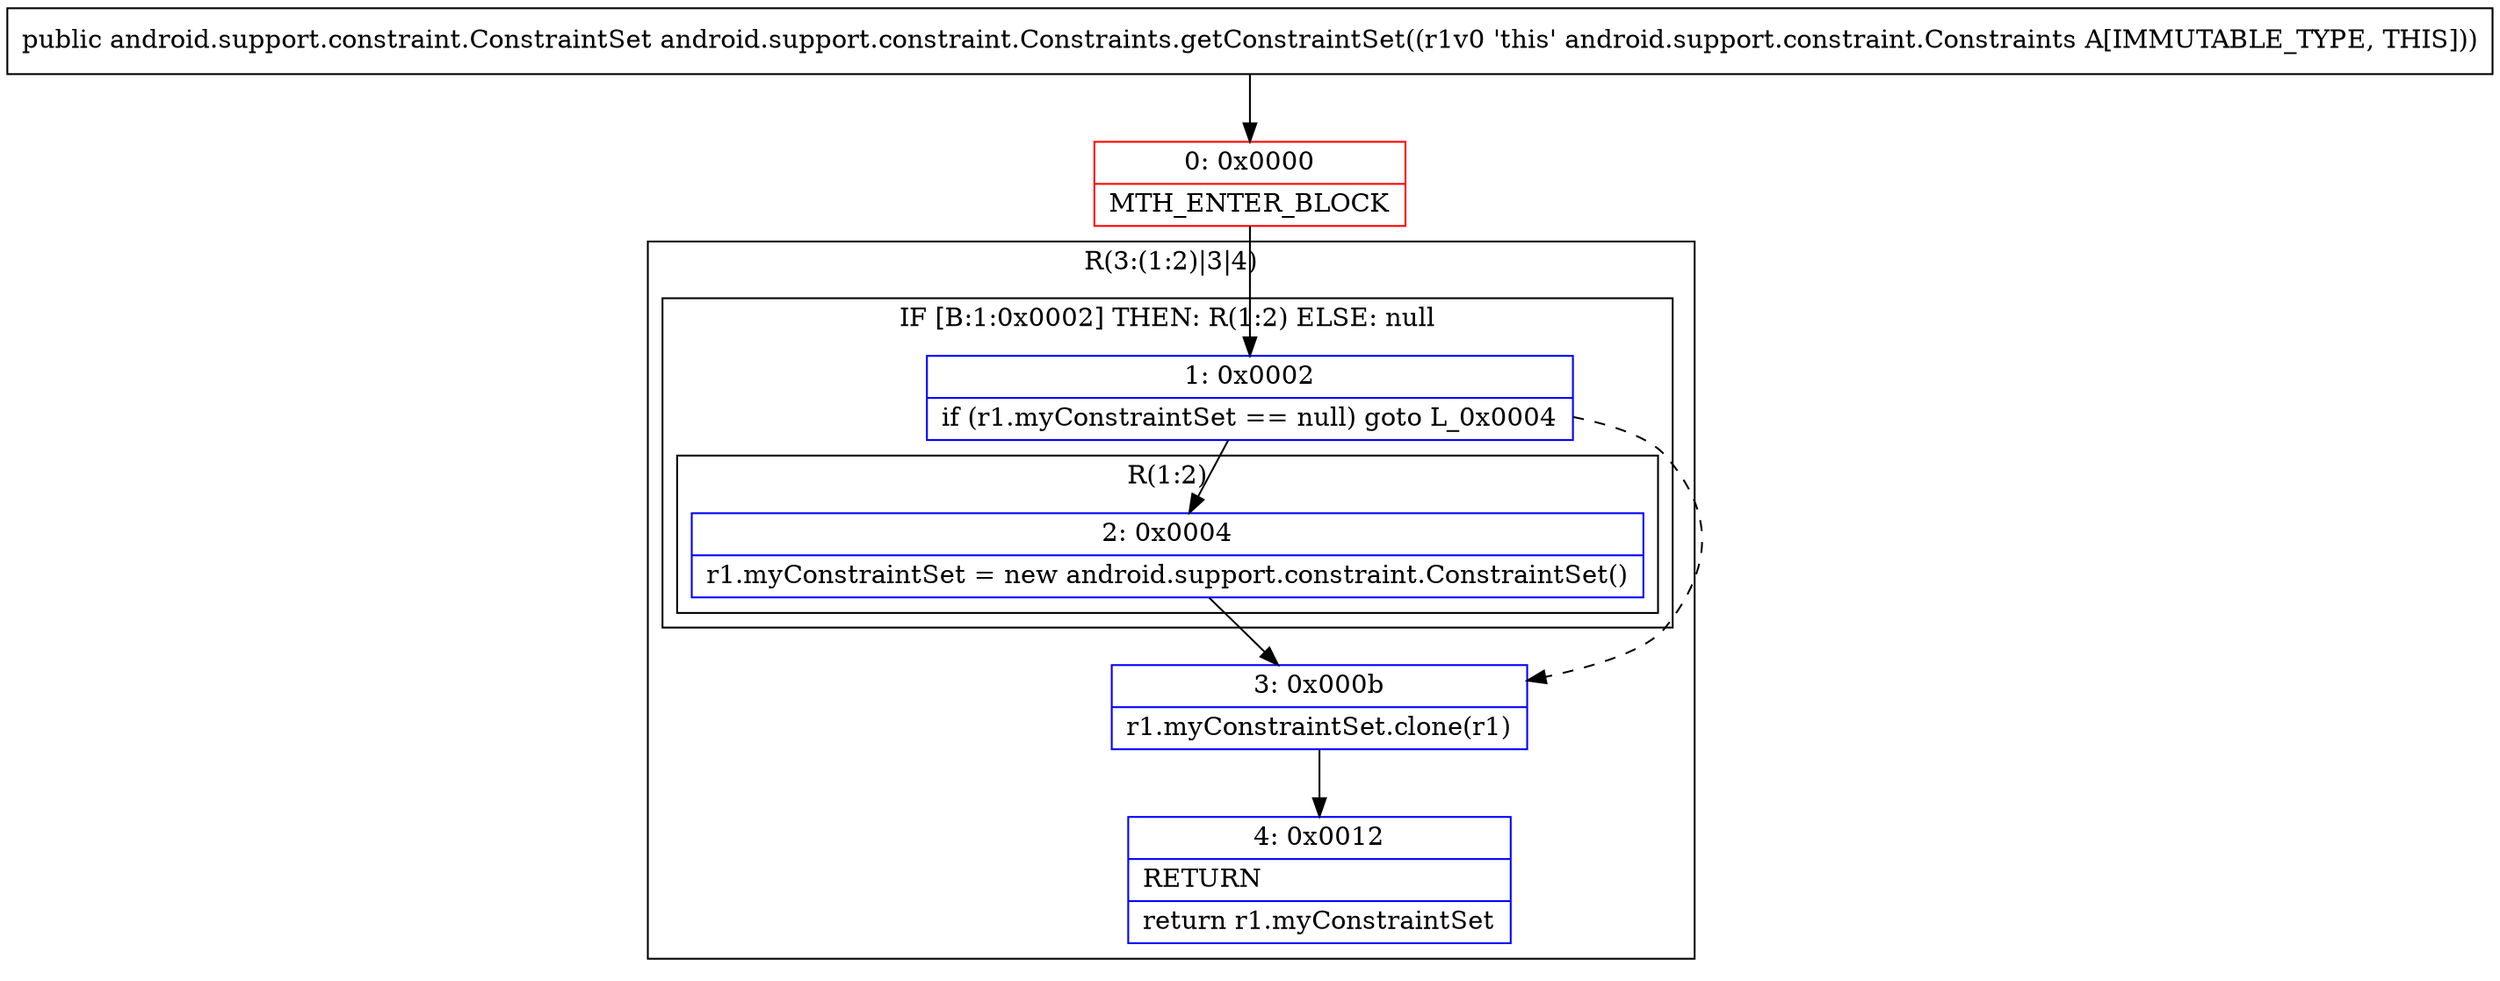 digraph "CFG forandroid.support.constraint.Constraints.getConstraintSet()Landroid\/support\/constraint\/ConstraintSet;" {
subgraph cluster_Region_963207751 {
label = "R(3:(1:2)|3|4)";
node [shape=record,color=blue];
subgraph cluster_IfRegion_207186271 {
label = "IF [B:1:0x0002] THEN: R(1:2) ELSE: null";
node [shape=record,color=blue];
Node_1 [shape=record,label="{1\:\ 0x0002|if (r1.myConstraintSet == null) goto L_0x0004\l}"];
subgraph cluster_Region_2028554811 {
label = "R(1:2)";
node [shape=record,color=blue];
Node_2 [shape=record,label="{2\:\ 0x0004|r1.myConstraintSet = new android.support.constraint.ConstraintSet()\l}"];
}
}
Node_3 [shape=record,label="{3\:\ 0x000b|r1.myConstraintSet.clone(r1)\l}"];
Node_4 [shape=record,label="{4\:\ 0x0012|RETURN\l|return r1.myConstraintSet\l}"];
}
Node_0 [shape=record,color=red,label="{0\:\ 0x0000|MTH_ENTER_BLOCK\l}"];
MethodNode[shape=record,label="{public android.support.constraint.ConstraintSet android.support.constraint.Constraints.getConstraintSet((r1v0 'this' android.support.constraint.Constraints A[IMMUTABLE_TYPE, THIS])) }"];
MethodNode -> Node_0;
Node_1 -> Node_2;
Node_1 -> Node_3[style=dashed];
Node_2 -> Node_3;
Node_3 -> Node_4;
Node_0 -> Node_1;
}

